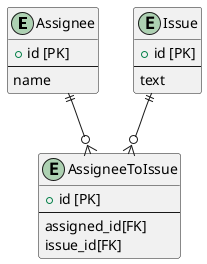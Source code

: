 @startuml

entity Assignee {
  + id [PK]
  --
  name
}

entity Issue {
  + id [PK]
  --
  text
'  assigned_to_id[FK] 削除
}

entity AssigneeToIssue {
  + id [PK]
  --
  assigned_id[FK]
  issue_id[FK]
}
Assignee    ||--o{ AssigneeToIssue
Issue    ||--o{ AssigneeToIssue

@enduml